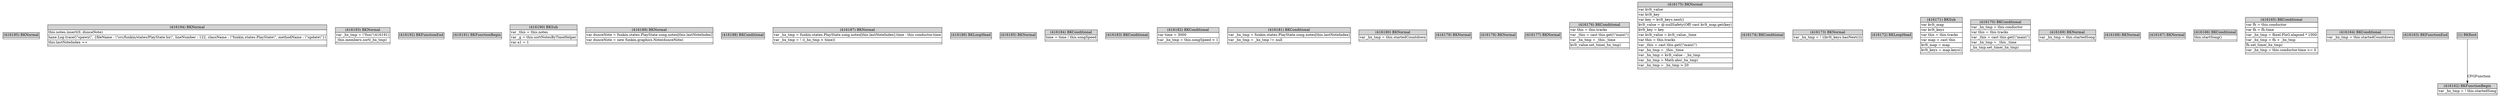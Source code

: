 digraph graphname {
	node [shape=plaintext];
n416195[label=<<table BORDER="0" CELLBORDER="1" CELLSPACING="0">
	<tr><td port="in" bgcolor="lightgray">(416195) BKNormal</td></tr>
	<tr><td port="out"></td></tr>
</table>>];
n416194[label=<<table BORDER="0" CELLBORDER="1" CELLSPACING="0">
	<tr><td port="in" bgcolor="lightgray">(416194) BKNormal</td></tr>
	<tr><td port="e0" align="left">this.notes.insert(0, dunceNote)</td></tr>
	<tr><td port="e1" align="left">haxe.Log.trace(\"spawn\", {fileName : \"src/funkin/states/PlayState.hx\", lineNumber : 122, className : \"funkin.states.PlayState\", methodName : \"update\"})</td></tr>
	<tr><td port="e2" align="left">this.lastNoteIndex ++</td></tr>
	<tr><td port="out"></td></tr>
</table>>];
n416193[label=<<table BORDER="0" CELLBORDER="1" CELLSPACING="0">
	<tr><td port="in" bgcolor="lightgray">(416193) BKNormal</td></tr>
	<tr><td port="e0" align="left">var _hx_tmp = \"fun\"(416191)</td></tr>
	<tr><td port="e1" align="left">_this.members.sort(_hx_tmp)</td></tr>
	<tr><td port="out"></td></tr>
</table>>];
n416192[label=<<table BORDER="0" CELLBORDER="1" CELLSPACING="0">
	<tr><td port="in" bgcolor="lightgray">(416192) BKFunctionEnd</td></tr>
	<tr><td port="out"></td></tr>
</table>>];
n416191[label=<<table BORDER="0" CELLBORDER="1" CELLSPACING="0">
	<tr><td port="in" bgcolor="lightgray">(416191) BKFunctionBegin</td></tr>
	<tr><td port="out"></td></tr>
</table>>];
n416190[label=<<table BORDER="0" CELLBORDER="1" CELLSPACING="0">
	<tr><td port="in" bgcolor="lightgray">(416190) BKSub</td></tr>
	<tr><td port="e0" align="left">var _this = this.notes</td></tr>
	<tr><td port="e1" align="left">var _g = this.sortNotesByTimeHelper</td></tr>
	<tr><td port="e2" align="left">var a1 = 1</td></tr>
	<tr><td port="out"></td></tr>
</table>>];
n416189[label=<<table BORDER="0" CELLBORDER="1" CELLSPACING="0">
	<tr><td port="in" bgcolor="lightgray">(416189) BKNormal</td></tr>
	<tr><td port="e0" align="left">var dunceNote = funkin.states.PlayState.song.notes[this.lastNoteIndex]</td></tr>
	<tr><td port="e1" align="left">var dunceNote = new funkin.graphics.Note(dunceNote)</td></tr>
	<tr><td port="out"></td></tr>
</table>>];
n416188[label=<<table BORDER="0" CELLBORDER="1" CELLSPACING="0">
	<tr><td port="in" bgcolor="lightgray">(416188) BKConditional</td></tr>
	<tr><td port="out"></td></tr>
</table>>];
n416187[label=<<table BORDER="0" CELLBORDER="1" CELLSPACING="0">
	<tr><td port="in" bgcolor="lightgray">(416187) BKNormal</td></tr>
	<tr><td port="e0" align="left">var _hx_tmp = funkin.states.PlayState.song.notes[this.lastNoteIndex].time - this.conductor.time</td></tr>
	<tr><td port="e1" align="left">var _hx_tmp = ! ((_hx_tmp &lt; time))</td></tr>
	<tr><td port="out"></td></tr>
</table>>];
n416186[label=<<table BORDER="0" CELLBORDER="1" CELLSPACING="0">
	<tr><td port="in" bgcolor="lightgray">(416186) BKLoopHead</td></tr>
	<tr><td port="out"></td></tr>
</table>>];
n416185[label=<<table BORDER="0" CELLBORDER="1" CELLSPACING="0">
	<tr><td port="in" bgcolor="lightgray">(416185) BKNormal</td></tr>
	<tr><td port="out"></td></tr>
</table>>];
n416184[label=<<table BORDER="0" CELLBORDER="1" CELLSPACING="0">
	<tr><td port="in" bgcolor="lightgray">(416184) BKConditional</td></tr>
	<tr><td port="e0" align="left">time = time / this.songSpeed</td></tr>
	<tr><td port="out"></td></tr>
</table>>];
n416183[label=<<table BORDER="0" CELLBORDER="1" CELLSPACING="0">
	<tr><td port="in" bgcolor="lightgray">(416183) BKConditional</td></tr>
	<tr><td port="out"></td></tr>
</table>>];
n416182[label=<<table BORDER="0" CELLBORDER="1" CELLSPACING="0">
	<tr><td port="in" bgcolor="lightgray">(416182) BKConditional</td></tr>
	<tr><td port="e0" align="left">var time = 3000</td></tr>
	<tr><td port="e1" align="left">var _hx_tmp = this.songSpeed &lt; 1</td></tr>
	<tr><td port="out"></td></tr>
</table>>];
n416181[label=<<table BORDER="0" CELLBORDER="1" CELLSPACING="0">
	<tr><td port="in" bgcolor="lightgray">(416181) BKConditional</td></tr>
	<tr><td port="e0" align="left">var _hx_tmp = funkin.states.PlayState.song.notes[this.lastNoteIndex]</td></tr>
	<tr><td port="e1" align="left">var _hx_tmp = _hx_tmp != null</td></tr>
	<tr><td port="out"></td></tr>
</table>>];
n416180[label=<<table BORDER="0" CELLBORDER="1" CELLSPACING="0">
	<tr><td port="in" bgcolor="lightgray">(416180) BKNormal</td></tr>
	<tr><td port="e0" align="left">var _hx_tmp = this.startedCountdown</td></tr>
	<tr><td port="out"></td></tr>
</table>>];
n416179[label=<<table BORDER="0" CELLBORDER="1" CELLSPACING="0">
	<tr><td port="in" bgcolor="lightgray">(416179) BKNormal</td></tr>
	<tr><td port="out"></td></tr>
</table>>];
n416178[label=<<table BORDER="0" CELLBORDER="1" CELLSPACING="0">
	<tr><td port="in" bgcolor="lightgray">(416178) BKNormal</td></tr>
	<tr><td port="out"></td></tr>
</table>>];
n416177[label=<<table BORDER="0" CELLBORDER="1" CELLSPACING="0">
	<tr><td port="in" bgcolor="lightgray">(416177) BKNormal</td></tr>
	<tr><td port="out"></td></tr>
</table>>];
n416176[label=<<table BORDER="0" CELLBORDER="1" CELLSPACING="0">
	<tr><td port="in" bgcolor="lightgray">(416176) BKConditional</td></tr>
	<tr><td port="e0" align="left">var this = this.tracks</td></tr>
	<tr><td port="e1" align="left">var _this = cast this.get(\"main\")</td></tr>
	<tr><td port="e2" align="left">var _hx_tmp = _this._time</td></tr>
	<tr><td port="e3" align="left">kvIt_value.set_time(_hx_tmp)</td></tr>
	<tr><td port="out"></td></tr>
</table>>];
n416175[label=<<table BORDER="0" CELLBORDER="1" CELLSPACING="0">
	<tr><td port="in" bgcolor="lightgray">(416175) BKNormal</td></tr>
	<tr><td port="e0" align="left">var kvIt_value</td></tr>
	<tr><td port="e1" align="left">var kvIt_key</td></tr>
	<tr><td port="e2" align="left">var key = kvIt_keys.next()</td></tr>
	<tr><td port="e3" align="left">kvIt_value = @:nullSafety(Off) cast kvIt_map.get(key)</td></tr>
	<tr><td port="e4" align="left">kvIt_key = key</td></tr>
	<tr><td port="e5" align="left">var kvIt_value = kvIt_value._time</td></tr>
	<tr><td port="e6" align="left">var this = this.tracks</td></tr>
	<tr><td port="e7" align="left">var _this = cast this.get(\"main\")</td></tr>
	<tr><td port="e8" align="left">var _hx_tmp = _this._time</td></tr>
	<tr><td port="e9" align="left">var _hx_tmp = kvIt_value - _hx_tmp</td></tr>
	<tr><td port="e10" align="left">var _hx_tmp = Math.abs(_hx_tmp)</td></tr>
	<tr><td port="e11" align="left">var _hx_tmp = _hx_tmp &gt; 20</td></tr>
	<tr><td port="out"></td></tr>
</table>>];
n416174[label=<<table BORDER="0" CELLBORDER="1" CELLSPACING="0">
	<tr><td port="in" bgcolor="lightgray">(416174) BKConditional</td></tr>
	<tr><td port="out"></td></tr>
</table>>];
n416173[label=<<table BORDER="0" CELLBORDER="1" CELLSPACING="0">
	<tr><td port="in" bgcolor="lightgray">(416173) BKNormal</td></tr>
	<tr><td port="e0" align="left">var _hx_tmp = ! ((kvIt_keys.hasNext()))</td></tr>
	<tr><td port="out"></td></tr>
</table>>];
n416172[label=<<table BORDER="0" CELLBORDER="1" CELLSPACING="0">
	<tr><td port="in" bgcolor="lightgray">(416172) BKLoopHead</td></tr>
	<tr><td port="out"></td></tr>
</table>>];
n416171[label=<<table BORDER="0" CELLBORDER="1" CELLSPACING="0">
	<tr><td port="in" bgcolor="lightgray">(416171) BKSub</td></tr>
	<tr><td port="e0" align="left">var kvIt_map</td></tr>
	<tr><td port="e1" align="left">var kvIt_keys</td></tr>
	<tr><td port="e2" align="left">var this = this.tracks</td></tr>
	<tr><td port="e3" align="left">var map = cast this</td></tr>
	<tr><td port="e4" align="left">kvIt_map = map</td></tr>
	<tr><td port="e5" align="left">kvIt_keys = map.keys()</td></tr>
	<tr><td port="out"></td></tr>
</table>>];
n416170[label=<<table BORDER="0" CELLBORDER="1" CELLSPACING="0">
	<tr><td port="in" bgcolor="lightgray">(416170) BKConditional</td></tr>
	<tr><td port="e0" align="left">var _hx_tmp = this.conductor</td></tr>
	<tr><td port="e1" align="left">var this = this.tracks</td></tr>
	<tr><td port="e2" align="left">var _this = cast this.get(\"main\")</td></tr>
	<tr><td port="e3" align="left">var _hx_tmp = _this._time</td></tr>
	<tr><td port="e4" align="left">_hx_tmp.set_time(_hx_tmp)</td></tr>
	<tr><td port="out"></td></tr>
</table>>];
n416169[label=<<table BORDER="0" CELLBORDER="1" CELLSPACING="0">
	<tr><td port="in" bgcolor="lightgray">(416169) BKNormal</td></tr>
	<tr><td port="e0" align="left">var _hx_tmp = this.startedSong</td></tr>
	<tr><td port="out"></td></tr>
</table>>];
n416168[label=<<table BORDER="0" CELLBORDER="1" CELLSPACING="0">
	<tr><td port="in" bgcolor="lightgray">(416168) BKNormal</td></tr>
	<tr><td port="out"></td></tr>
</table>>];
n416167[label=<<table BORDER="0" CELLBORDER="1" CELLSPACING="0">
	<tr><td port="in" bgcolor="lightgray">(416167) BKNormal</td></tr>
	<tr><td port="out"></td></tr>
</table>>];
n416166[label=<<table BORDER="0" CELLBORDER="1" CELLSPACING="0">
	<tr><td port="in" bgcolor="lightgray">(416166) BKConditional</td></tr>
	<tr><td port="e0" align="left">this.startSong()</td></tr>
	<tr><td port="out"></td></tr>
</table>>];
n416165[label=<<table BORDER="0" CELLBORDER="1" CELLSPACING="0">
	<tr><td port="in" bgcolor="lightgray">(416165) BKConditional</td></tr>
	<tr><td port="e0" align="left">var fh = this.conductor</td></tr>
	<tr><td port="e1" align="left">var fh = fh.time</td></tr>
	<tr><td port="e2" align="left">var _hx_tmp = flixel.FlxG.elapsed * 1000</td></tr>
	<tr><td port="e3" align="left">var _hx_tmp = fh + _hx_tmp</td></tr>
	<tr><td port="e4" align="left">fh.set_time(_hx_tmp)</td></tr>
	<tr><td port="e5" align="left">var _hx_tmp = this.conductor.time &gt;= 0</td></tr>
	<tr><td port="out"></td></tr>
</table>>];
n416164[label=<<table BORDER="0" CELLBORDER="1" CELLSPACING="0">
	<tr><td port="in" bgcolor="lightgray">(416164) BKConditional</td></tr>
	<tr><td port="e0" align="left">var _hx_tmp = this.startedCountdown</td></tr>
	<tr><td port="out"></td></tr>
</table>>];
n416163[label=<<table BORDER="0" CELLBORDER="1" CELLSPACING="0">
	<tr><td port="in" bgcolor="lightgray">(416163) BKFunctionEnd</td></tr>
	<tr><td port="out"></td></tr>
</table>>];
n416162[label=<<table BORDER="0" CELLBORDER="1" CELLSPACING="0">
	<tr><td port="in" bgcolor="lightgray">(416162) BKFunctionBegin</td></tr>
	<tr><td port="e0" align="left">var _hx_tmp = ! this.startedSong</td></tr>
	<tr><td port="out"></td></tr>
</table>>];
n1[label=<<table BORDER="0" CELLBORDER="1" CELLSPACING="0">
	<tr><td port="in" bgcolor="lightgray">(1) BKRoot</td></tr>
	<tr><td port="out"></td></tr>
</table>>];
n1:out -> n416162:in[label="CFGFunction"];
}
